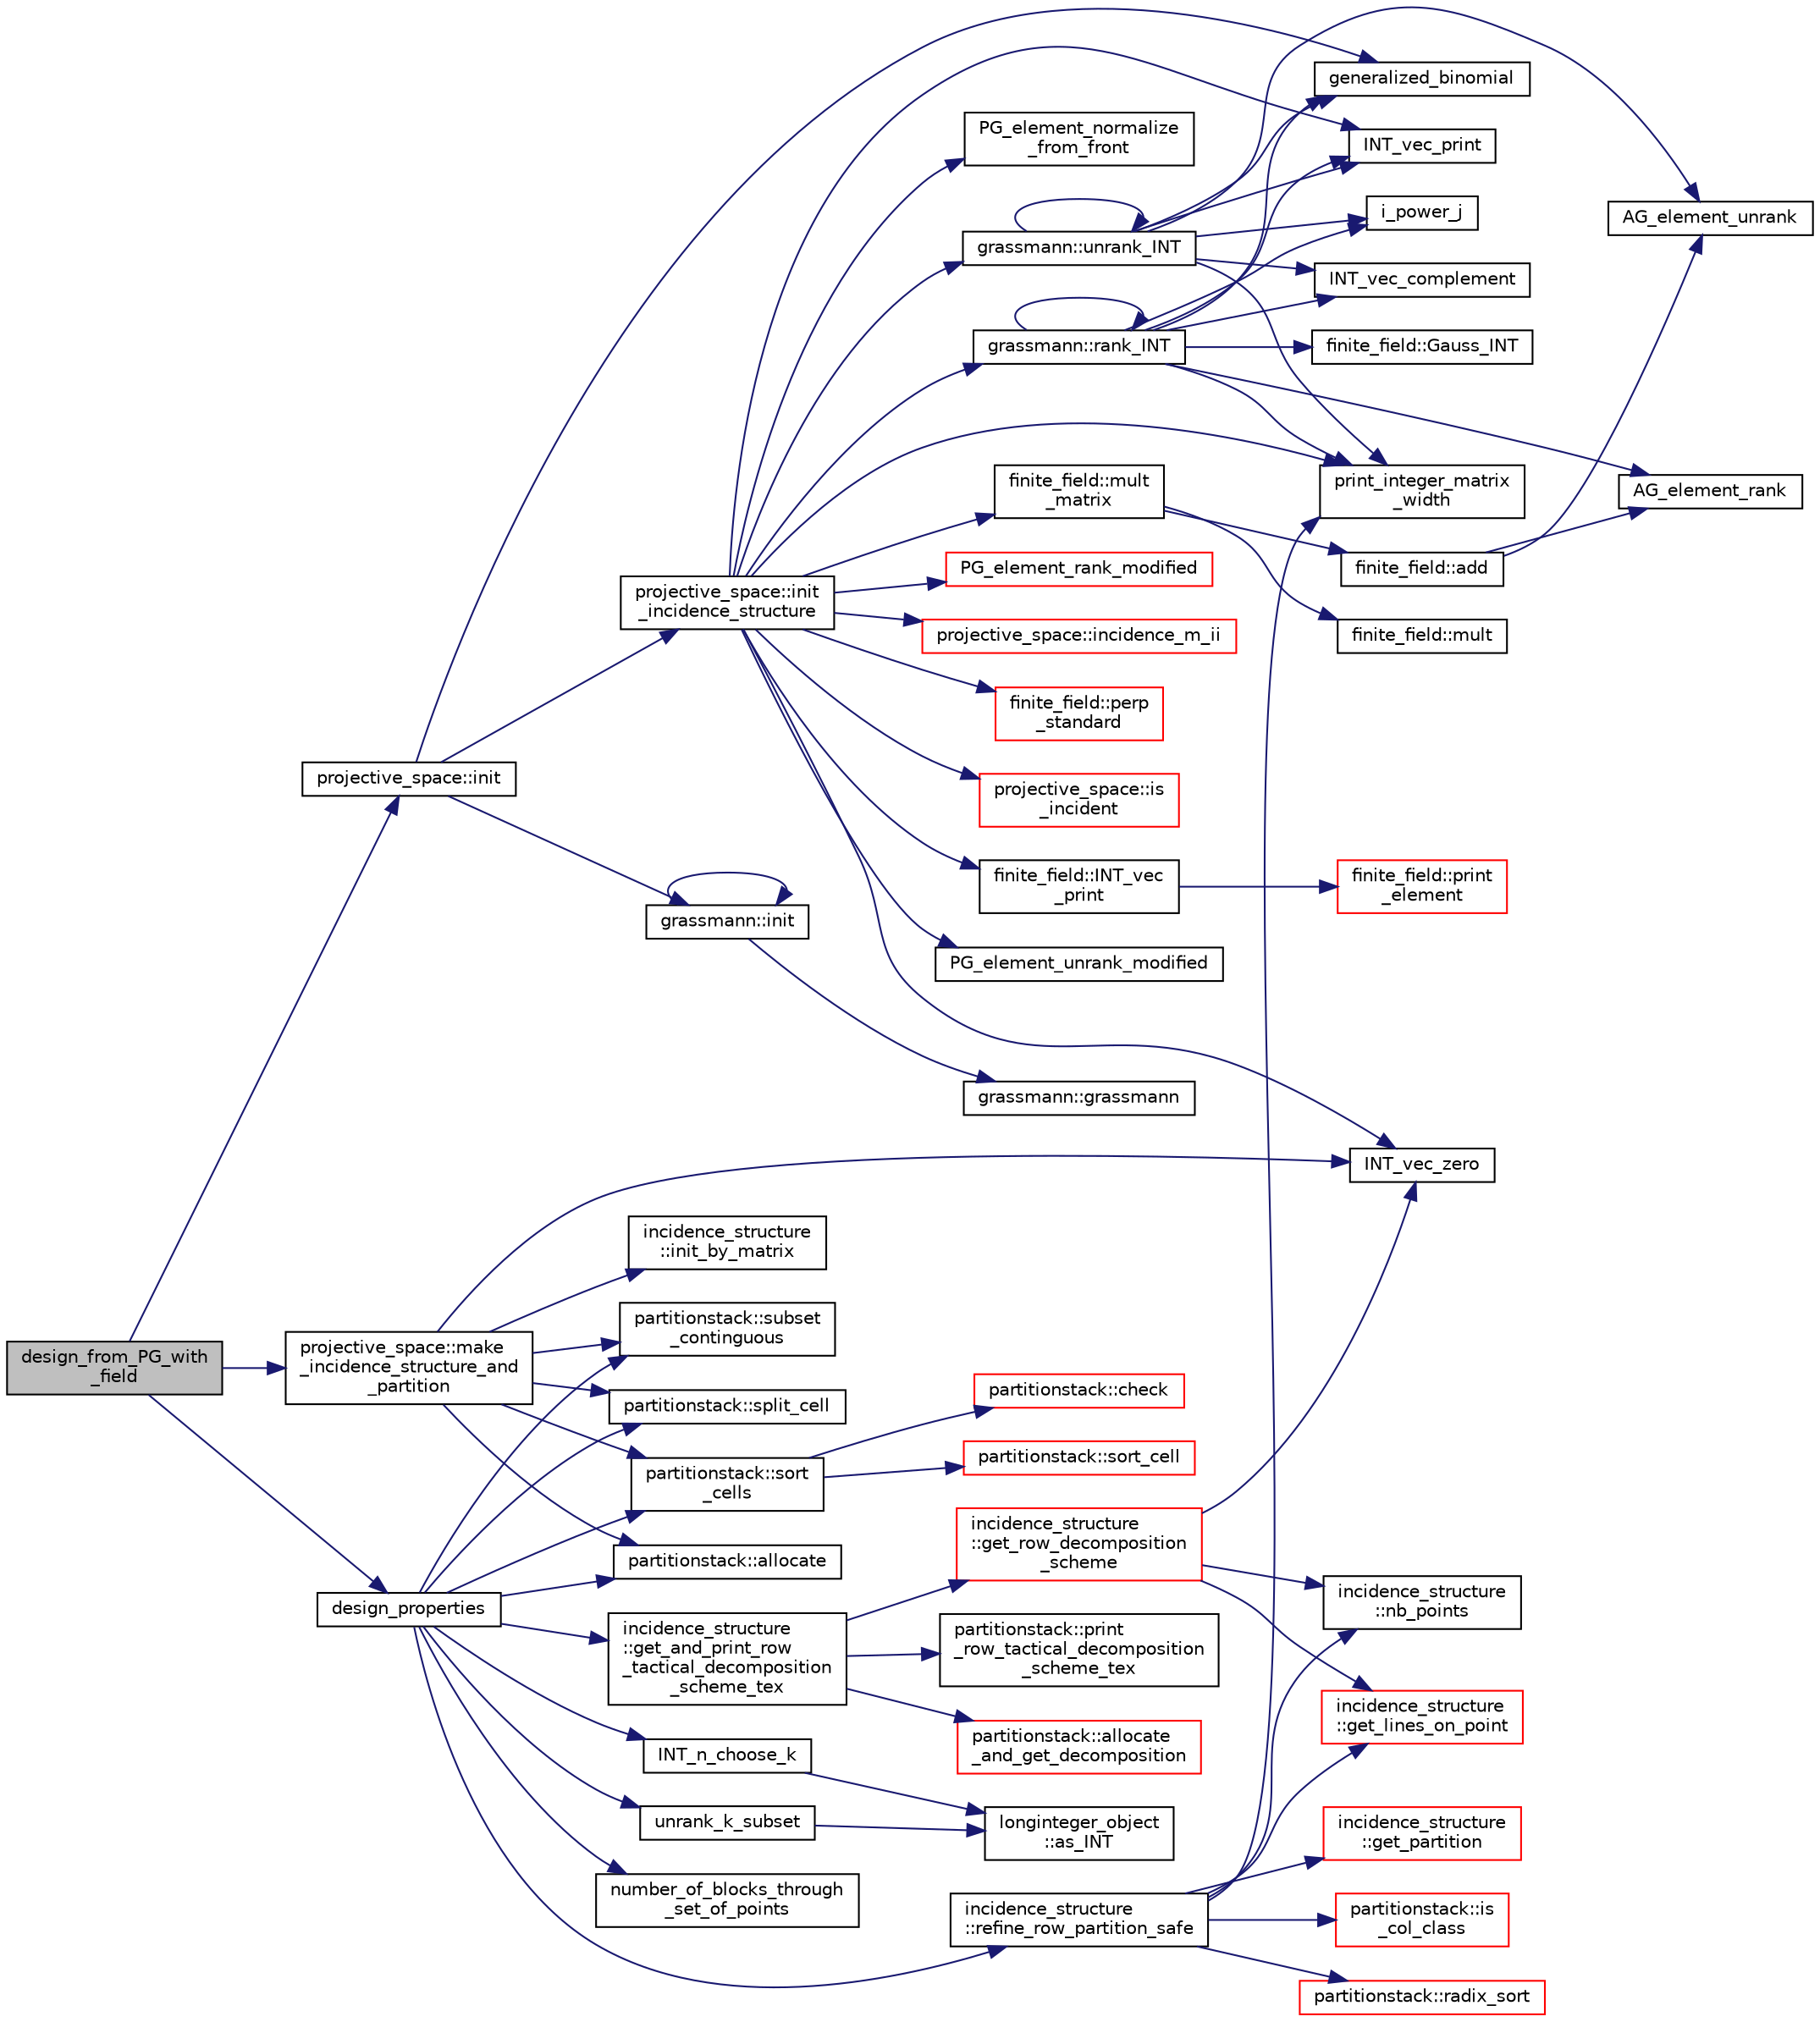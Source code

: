 digraph "design_from_PG_with_field"
{
  edge [fontname="Helvetica",fontsize="10",labelfontname="Helvetica",labelfontsize="10"];
  node [fontname="Helvetica",fontsize="10",shape=record];
  rankdir="LR";
  Node231 [label="design_from_PG_with\l_field",height=0.2,width=0.4,color="black", fillcolor="grey75", style="filled", fontcolor="black"];
  Node231 -> Node232 [color="midnightblue",fontsize="10",style="solid",fontname="Helvetica"];
  Node232 [label="projective_space::init",height=0.2,width=0.4,color="black", fillcolor="white", style="filled",URL="$d2/d17/classprojective__space.html#a8a1efa40df92744519365f82e4740dab"];
  Node232 -> Node233 [color="midnightblue",fontsize="10",style="solid",fontname="Helvetica"];
  Node233 [label="grassmann::init",height=0.2,width=0.4,color="black", fillcolor="white", style="filled",URL="$df/d02/classgrassmann.html#a2e8cf7b9f203254493d7c2607c17d498"];
  Node233 -> Node234 [color="midnightblue",fontsize="10",style="solid",fontname="Helvetica"];
  Node234 [label="grassmann::grassmann",height=0.2,width=0.4,color="black", fillcolor="white", style="filled",URL="$df/d02/classgrassmann.html#a252a85d3b74eb4fbd5771f4152a5f272"];
  Node233 -> Node233 [color="midnightblue",fontsize="10",style="solid",fontname="Helvetica"];
  Node232 -> Node235 [color="midnightblue",fontsize="10",style="solid",fontname="Helvetica"];
  Node235 [label="generalized_binomial",height=0.2,width=0.4,color="black", fillcolor="white", style="filled",URL="$d2/d7c/combinatorics_8_c.html#a24762dc22e45175d18ec1ec1d2556ae8"];
  Node232 -> Node236 [color="midnightblue",fontsize="10",style="solid",fontname="Helvetica"];
  Node236 [label="projective_space::init\l_incidence_structure",height=0.2,width=0.4,color="black", fillcolor="white", style="filled",URL="$d2/d17/classprojective__space.html#a1e59490325e045cc52674a3706780aed"];
  Node236 -> Node237 [color="midnightblue",fontsize="10",style="solid",fontname="Helvetica"];
  Node237 [label="INT_vec_zero",height=0.2,width=0.4,color="black", fillcolor="white", style="filled",URL="$df/dbf/sajeeb_8_c.html#aa8c9c7977203577026080f546fe4980f"];
  Node236 -> Node238 [color="midnightblue",fontsize="10",style="solid",fontname="Helvetica"];
  Node238 [label="PG_element_unrank_modified",height=0.2,width=0.4,color="black", fillcolor="white", style="filled",URL="$d4/d67/geometry_8h.html#a83ae9b605d496f6a90345303f6efae64"];
  Node236 -> Node239 [color="midnightblue",fontsize="10",style="solid",fontname="Helvetica"];
  Node239 [label="INT_vec_print",height=0.2,width=0.4,color="black", fillcolor="white", style="filled",URL="$df/dbf/sajeeb_8_c.html#a79a5901af0b47dd0d694109543c027fe"];
  Node236 -> Node240 [color="midnightblue",fontsize="10",style="solid",fontname="Helvetica"];
  Node240 [label="finite_field::INT_vec\l_print",height=0.2,width=0.4,color="black", fillcolor="white", style="filled",URL="$df/d5a/classfinite__field.html#a9c33a61dedc197e37b014b6f8dc07f06"];
  Node240 -> Node241 [color="midnightblue",fontsize="10",style="solid",fontname="Helvetica"];
  Node241 [label="finite_field::print\l_element",height=0.2,width=0.4,color="red", fillcolor="white", style="filled",URL="$df/d5a/classfinite__field.html#ab7d1f59c043d7696b8b47c92d0fedad5"];
  Node236 -> Node244 [color="midnightblue",fontsize="10",style="solid",fontname="Helvetica"];
  Node244 [label="PG_element_normalize\l_from_front",height=0.2,width=0.4,color="black", fillcolor="white", style="filled",URL="$d4/d67/geometry_8h.html#af675caf5f9975573455c8d93cb56bf95"];
  Node236 -> Node245 [color="midnightblue",fontsize="10",style="solid",fontname="Helvetica"];
  Node245 [label="grassmann::unrank_INT",height=0.2,width=0.4,color="black", fillcolor="white", style="filled",URL="$df/d02/classgrassmann.html#a32079405b95a6da2ba1420567d762d64"];
  Node245 -> Node235 [color="midnightblue",fontsize="10",style="solid",fontname="Helvetica"];
  Node245 -> Node246 [color="midnightblue",fontsize="10",style="solid",fontname="Helvetica"];
  Node246 [label="i_power_j",height=0.2,width=0.4,color="black", fillcolor="white", style="filled",URL="$de/dc5/algebra__and__number__theory_8h.html#a39b321523e8957d701618bb5cac542b5"];
  Node245 -> Node247 [color="midnightblue",fontsize="10",style="solid",fontname="Helvetica"];
  Node247 [label="AG_element_unrank",height=0.2,width=0.4,color="black", fillcolor="white", style="filled",URL="$d4/d67/geometry_8h.html#a4a33b86c87b2879b97cfa1327abe2885"];
  Node245 -> Node239 [color="midnightblue",fontsize="10",style="solid",fontname="Helvetica"];
  Node245 -> Node245 [color="midnightblue",fontsize="10",style="solid",fontname="Helvetica"];
  Node245 -> Node248 [color="midnightblue",fontsize="10",style="solid",fontname="Helvetica"];
  Node248 [label="INT_vec_complement",height=0.2,width=0.4,color="black", fillcolor="white", style="filled",URL="$d5/db4/io__and__os_8h.html#a2a0a724647575fcd3090c763985eb81a"];
  Node245 -> Node249 [color="midnightblue",fontsize="10",style="solid",fontname="Helvetica"];
  Node249 [label="print_integer_matrix\l_width",height=0.2,width=0.4,color="black", fillcolor="white", style="filled",URL="$d5/db4/io__and__os_8h.html#aa78f3e73fc2179251bd15adbcc31573f"];
  Node236 -> Node249 [color="midnightblue",fontsize="10",style="solid",fontname="Helvetica"];
  Node236 -> Node250 [color="midnightblue",fontsize="10",style="solid",fontname="Helvetica"];
  Node250 [label="grassmann::rank_INT",height=0.2,width=0.4,color="black", fillcolor="white", style="filled",URL="$df/d02/classgrassmann.html#a1fa95ce7ecebd48b04c7a0dc75491184"];
  Node250 -> Node249 [color="midnightblue",fontsize="10",style="solid",fontname="Helvetica"];
  Node250 -> Node251 [color="midnightblue",fontsize="10",style="solid",fontname="Helvetica"];
  Node251 [label="finite_field::Gauss_INT",height=0.2,width=0.4,color="black", fillcolor="white", style="filled",URL="$df/d5a/classfinite__field.html#adb676d2e80341b53751326e3a58beb11"];
  Node250 -> Node239 [color="midnightblue",fontsize="10",style="solid",fontname="Helvetica"];
  Node250 -> Node248 [color="midnightblue",fontsize="10",style="solid",fontname="Helvetica"];
  Node250 -> Node246 [color="midnightblue",fontsize="10",style="solid",fontname="Helvetica"];
  Node250 -> Node235 [color="midnightblue",fontsize="10",style="solid",fontname="Helvetica"];
  Node250 -> Node250 [color="midnightblue",fontsize="10",style="solid",fontname="Helvetica"];
  Node250 -> Node252 [color="midnightblue",fontsize="10",style="solid",fontname="Helvetica"];
  Node252 [label="AG_element_rank",height=0.2,width=0.4,color="black", fillcolor="white", style="filled",URL="$d4/d67/geometry_8h.html#ab2ac908d07dd8038fd996e26bdc75c17"];
  Node236 -> Node253 [color="midnightblue",fontsize="10",style="solid",fontname="Helvetica"];
  Node253 [label="finite_field::mult\l_matrix",height=0.2,width=0.4,color="black", fillcolor="white", style="filled",URL="$df/d5a/classfinite__field.html#a48517f15dfd7b21c37e0975855f1ada2"];
  Node253 -> Node254 [color="midnightblue",fontsize="10",style="solid",fontname="Helvetica"];
  Node254 [label="finite_field::add",height=0.2,width=0.4,color="black", fillcolor="white", style="filled",URL="$df/d5a/classfinite__field.html#a8f12328a27500f3c7be0c849ebbc9d14"];
  Node254 -> Node247 [color="midnightblue",fontsize="10",style="solid",fontname="Helvetica"];
  Node254 -> Node252 [color="midnightblue",fontsize="10",style="solid",fontname="Helvetica"];
  Node253 -> Node255 [color="midnightblue",fontsize="10",style="solid",fontname="Helvetica"];
  Node255 [label="finite_field::mult",height=0.2,width=0.4,color="black", fillcolor="white", style="filled",URL="$df/d5a/classfinite__field.html#a24fb5917aa6d4d656fd855b7f44a13b0"];
  Node236 -> Node256 [color="midnightblue",fontsize="10",style="solid",fontname="Helvetica"];
  Node256 [label="PG_element_rank_modified",height=0.2,width=0.4,color="red", fillcolor="white", style="filled",URL="$d4/d67/geometry_8h.html#a9cd1a8bf5b88a038e33862f6c2c3dd36"];
  Node236 -> Node258 [color="midnightblue",fontsize="10",style="solid",fontname="Helvetica"];
  Node258 [label="projective_space::incidence_m_ii",height=0.2,width=0.4,color="red", fillcolor="white", style="filled",URL="$d2/d17/classprojective__space.html#adafef534cb822f51289101e7d465ede2"];
  Node236 -> Node260 [color="midnightblue",fontsize="10",style="solid",fontname="Helvetica"];
  Node260 [label="finite_field::perp\l_standard",height=0.2,width=0.4,color="red", fillcolor="white", style="filled",URL="$df/d5a/classfinite__field.html#a2f5bc92908aea624a8d9179d2a9ba057"];
  Node236 -> Node265 [color="midnightblue",fontsize="10",style="solid",fontname="Helvetica"];
  Node265 [label="projective_space::is\l_incident",height=0.2,width=0.4,color="red", fillcolor="white", style="filled",URL="$d2/d17/classprojective__space.html#a225780a9f3d266bc425b3be0cf5bc0ff"];
  Node231 -> Node267 [color="midnightblue",fontsize="10",style="solid",fontname="Helvetica"];
  Node267 [label="projective_space::make\l_incidence_structure_and\l_partition",height=0.2,width=0.4,color="black", fillcolor="white", style="filled",URL="$d2/d17/classprojective__space.html#a40b8d8590d6612a33a930e9c75b45774"];
  Node267 -> Node237 [color="midnightblue",fontsize="10",style="solid",fontname="Helvetica"];
  Node267 -> Node268 [color="midnightblue",fontsize="10",style="solid",fontname="Helvetica"];
  Node268 [label="incidence_structure\l::init_by_matrix",height=0.2,width=0.4,color="black", fillcolor="white", style="filled",URL="$da/d8a/classincidence__structure.html#a3f4fea622872e3e0f50698abca967561"];
  Node267 -> Node269 [color="midnightblue",fontsize="10",style="solid",fontname="Helvetica"];
  Node269 [label="partitionstack::allocate",height=0.2,width=0.4,color="black", fillcolor="white", style="filled",URL="$d3/d87/classpartitionstack.html#a8ff49c4bd001383eb1f9f0d9bbb01c05"];
  Node267 -> Node270 [color="midnightblue",fontsize="10",style="solid",fontname="Helvetica"];
  Node270 [label="partitionstack::subset\l_continguous",height=0.2,width=0.4,color="black", fillcolor="white", style="filled",URL="$d3/d87/classpartitionstack.html#a9a58475ddfa123b384ff187b290fa37c"];
  Node267 -> Node271 [color="midnightblue",fontsize="10",style="solid",fontname="Helvetica"];
  Node271 [label="partitionstack::split_cell",height=0.2,width=0.4,color="black", fillcolor="white", style="filled",URL="$d3/d87/classpartitionstack.html#aafceac783d21309e491df61254f41244"];
  Node267 -> Node272 [color="midnightblue",fontsize="10",style="solid",fontname="Helvetica"];
  Node272 [label="partitionstack::sort\l_cells",height=0.2,width=0.4,color="black", fillcolor="white", style="filled",URL="$d3/d87/classpartitionstack.html#a6e2783ab6d6b06f37ac21ce529e219b6"];
  Node272 -> Node273 [color="midnightblue",fontsize="10",style="solid",fontname="Helvetica"];
  Node273 [label="partitionstack::sort_cell",height=0.2,width=0.4,color="red", fillcolor="white", style="filled",URL="$d3/d87/classpartitionstack.html#abb4d78049a6424e54e65a25c7d57dca2"];
  Node272 -> Node277 [color="midnightblue",fontsize="10",style="solid",fontname="Helvetica"];
  Node277 [label="partitionstack::check",height=0.2,width=0.4,color="red", fillcolor="white", style="filled",URL="$d3/d87/classpartitionstack.html#a30ab45463af6dbfc8e46314ff03624ae"];
  Node231 -> Node280 [color="midnightblue",fontsize="10",style="solid",fontname="Helvetica"];
  Node280 [label="design_properties",height=0.2,width=0.4,color="black", fillcolor="white", style="filled",URL="$d9/dc2/apps_2combinatorics_2design_8_c.html#a7d7aac893d68b4a25d1ab91b57ae2af1"];
  Node280 -> Node269 [color="midnightblue",fontsize="10",style="solid",fontname="Helvetica"];
  Node280 -> Node270 [color="midnightblue",fontsize="10",style="solid",fontname="Helvetica"];
  Node280 -> Node271 [color="midnightblue",fontsize="10",style="solid",fontname="Helvetica"];
  Node280 -> Node272 [color="midnightblue",fontsize="10",style="solid",fontname="Helvetica"];
  Node280 -> Node281 [color="midnightblue",fontsize="10",style="solid",fontname="Helvetica"];
  Node281 [label="incidence_structure\l::refine_row_partition_safe",height=0.2,width=0.4,color="black", fillcolor="white", style="filled",URL="$da/d8a/classincidence__structure.html#ae84b2dc0f1a0cd1f9acfadcae21e3745"];
  Node281 -> Node282 [color="midnightblue",fontsize="10",style="solid",fontname="Helvetica"];
  Node282 [label="incidence_structure\l::get_partition",height=0.2,width=0.4,color="red", fillcolor="white", style="filled",URL="$da/d8a/classincidence__structure.html#a15f287785f85f3c6098dae8ec80a0ccd"];
  Node281 -> Node285 [color="midnightblue",fontsize="10",style="solid",fontname="Helvetica"];
  Node285 [label="incidence_structure\l::nb_points",height=0.2,width=0.4,color="black", fillcolor="white", style="filled",URL="$da/d8a/classincidence__structure.html#aff5f6bfdc7470e73082ee6faacf0af64"];
  Node281 -> Node286 [color="midnightblue",fontsize="10",style="solid",fontname="Helvetica"];
  Node286 [label="incidence_structure\l::get_lines_on_point",height=0.2,width=0.4,color="red", fillcolor="white", style="filled",URL="$da/d8a/classincidence__structure.html#a09148fd9478525b4a65c8e44833d1861"];
  Node281 -> Node249 [color="midnightblue",fontsize="10",style="solid",fontname="Helvetica"];
  Node281 -> Node445 [color="midnightblue",fontsize="10",style="solid",fontname="Helvetica"];
  Node445 [label="partitionstack::is\l_col_class",height=0.2,width=0.4,color="red", fillcolor="white", style="filled",URL="$d3/d87/classpartitionstack.html#a9dbd980faea7ce40bebd3cf4b843bc63"];
  Node281 -> Node446 [color="midnightblue",fontsize="10",style="solid",fontname="Helvetica"];
  Node446 [label="partitionstack::radix_sort",height=0.2,width=0.4,color="red", fillcolor="white", style="filled",URL="$d3/d87/classpartitionstack.html#a9ab564e8289467768e46fea7d6f8711e"];
  Node280 -> Node450 [color="midnightblue",fontsize="10",style="solid",fontname="Helvetica"];
  Node450 [label="incidence_structure\l::get_and_print_row\l_tactical_decomposition\l_scheme_tex",height=0.2,width=0.4,color="black", fillcolor="white", style="filled",URL="$da/d8a/classincidence__structure.html#a93bcc4c9c4ebb9635a60b2c5df9c43b0"];
  Node450 -> Node451 [color="midnightblue",fontsize="10",style="solid",fontname="Helvetica"];
  Node451 [label="partitionstack::allocate\l_and_get_decomposition",height=0.2,width=0.4,color="red", fillcolor="white", style="filled",URL="$d3/d87/classpartitionstack.html#a3cd13923b18c41d37259ed943f331208"];
  Node450 -> Node452 [color="midnightblue",fontsize="10",style="solid",fontname="Helvetica"];
  Node452 [label="incidence_structure\l::get_row_decomposition\l_scheme",height=0.2,width=0.4,color="red", fillcolor="white", style="filled",URL="$da/d8a/classincidence__structure.html#aa0ad04253ba8e75bb15900ee8b01c9aa"];
  Node452 -> Node237 [color="midnightblue",fontsize="10",style="solid",fontname="Helvetica"];
  Node452 -> Node286 [color="midnightblue",fontsize="10",style="solid",fontname="Helvetica"];
  Node452 -> Node285 [color="midnightblue",fontsize="10",style="solid",fontname="Helvetica"];
  Node450 -> Node453 [color="midnightblue",fontsize="10",style="solid",fontname="Helvetica"];
  Node453 [label="partitionstack::print\l_row_tactical_decomposition\l_scheme_tex",height=0.2,width=0.4,color="black", fillcolor="white", style="filled",URL="$d3/d87/classpartitionstack.html#ae4b0ff95426d127e85b655652676c1e2"];
  Node280 -> Node454 [color="midnightblue",fontsize="10",style="solid",fontname="Helvetica"];
  Node454 [label="INT_n_choose_k",height=0.2,width=0.4,color="black", fillcolor="white", style="filled",URL="$d2/d7c/combinatorics_8_c.html#aa74adc702e59feadb839f44c0aaec8f6"];
  Node454 -> Node455 [color="midnightblue",fontsize="10",style="solid",fontname="Helvetica"];
  Node455 [label="longinteger_object\l::as_INT",height=0.2,width=0.4,color="black", fillcolor="white", style="filled",URL="$dd/d7e/classlonginteger__object.html#afb992d4679a6741acc63c8bcba27971e"];
  Node280 -> Node456 [color="midnightblue",fontsize="10",style="solid",fontname="Helvetica"];
  Node456 [label="unrank_k_subset",height=0.2,width=0.4,color="black", fillcolor="white", style="filled",URL="$d2/d7c/combinatorics_8_c.html#a709dbec12f4da5bb02b9352d45a2c77d"];
  Node456 -> Node455 [color="midnightblue",fontsize="10",style="solid",fontname="Helvetica"];
  Node280 -> Node457 [color="midnightblue",fontsize="10",style="solid",fontname="Helvetica"];
  Node457 [label="number_of_blocks_through\l_set_of_points",height=0.2,width=0.4,color="black", fillcolor="white", style="filled",URL="$d9/dc2/apps_2combinatorics_2design_8_c.html#a5b0db90d64c604b9c5ca6070b77f4f42"];
}
